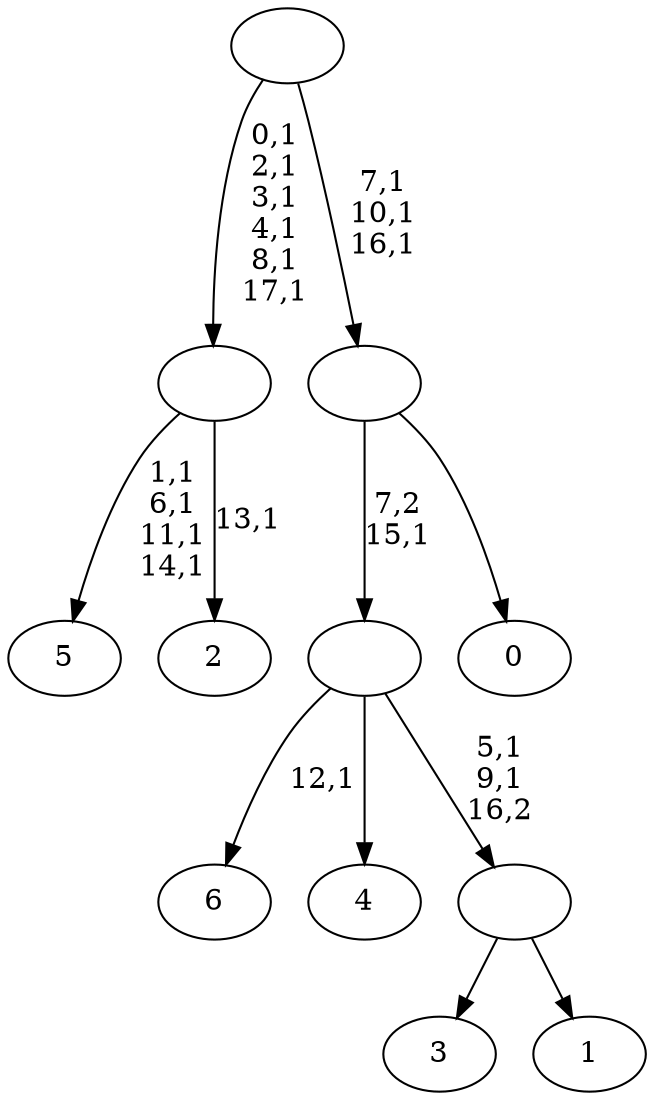 digraph T {
	25 [label="6"]
	23 [label="5"]
	18 [label="4"]
	17 [label="3"]
	16 [label="2"]
	14 [label=""]
	8 [label="1"]
	7 [label=""]
	5 [label=""]
	4 [label="0"]
	3 [label=""]
	0 [label=""]
	14 -> 16 [label="13,1"]
	14 -> 23 [label="1,1\n6,1\n11,1\n14,1"]
	7 -> 17 [label=""]
	7 -> 8 [label=""]
	5 -> 7 [label="5,1\n9,1\n16,2"]
	5 -> 25 [label="12,1"]
	5 -> 18 [label=""]
	3 -> 5 [label="7,2\n15,1"]
	3 -> 4 [label=""]
	0 -> 3 [label="7,1\n10,1\n16,1"]
	0 -> 14 [label="0,1\n2,1\n3,1\n4,1\n8,1\n17,1"]
}
